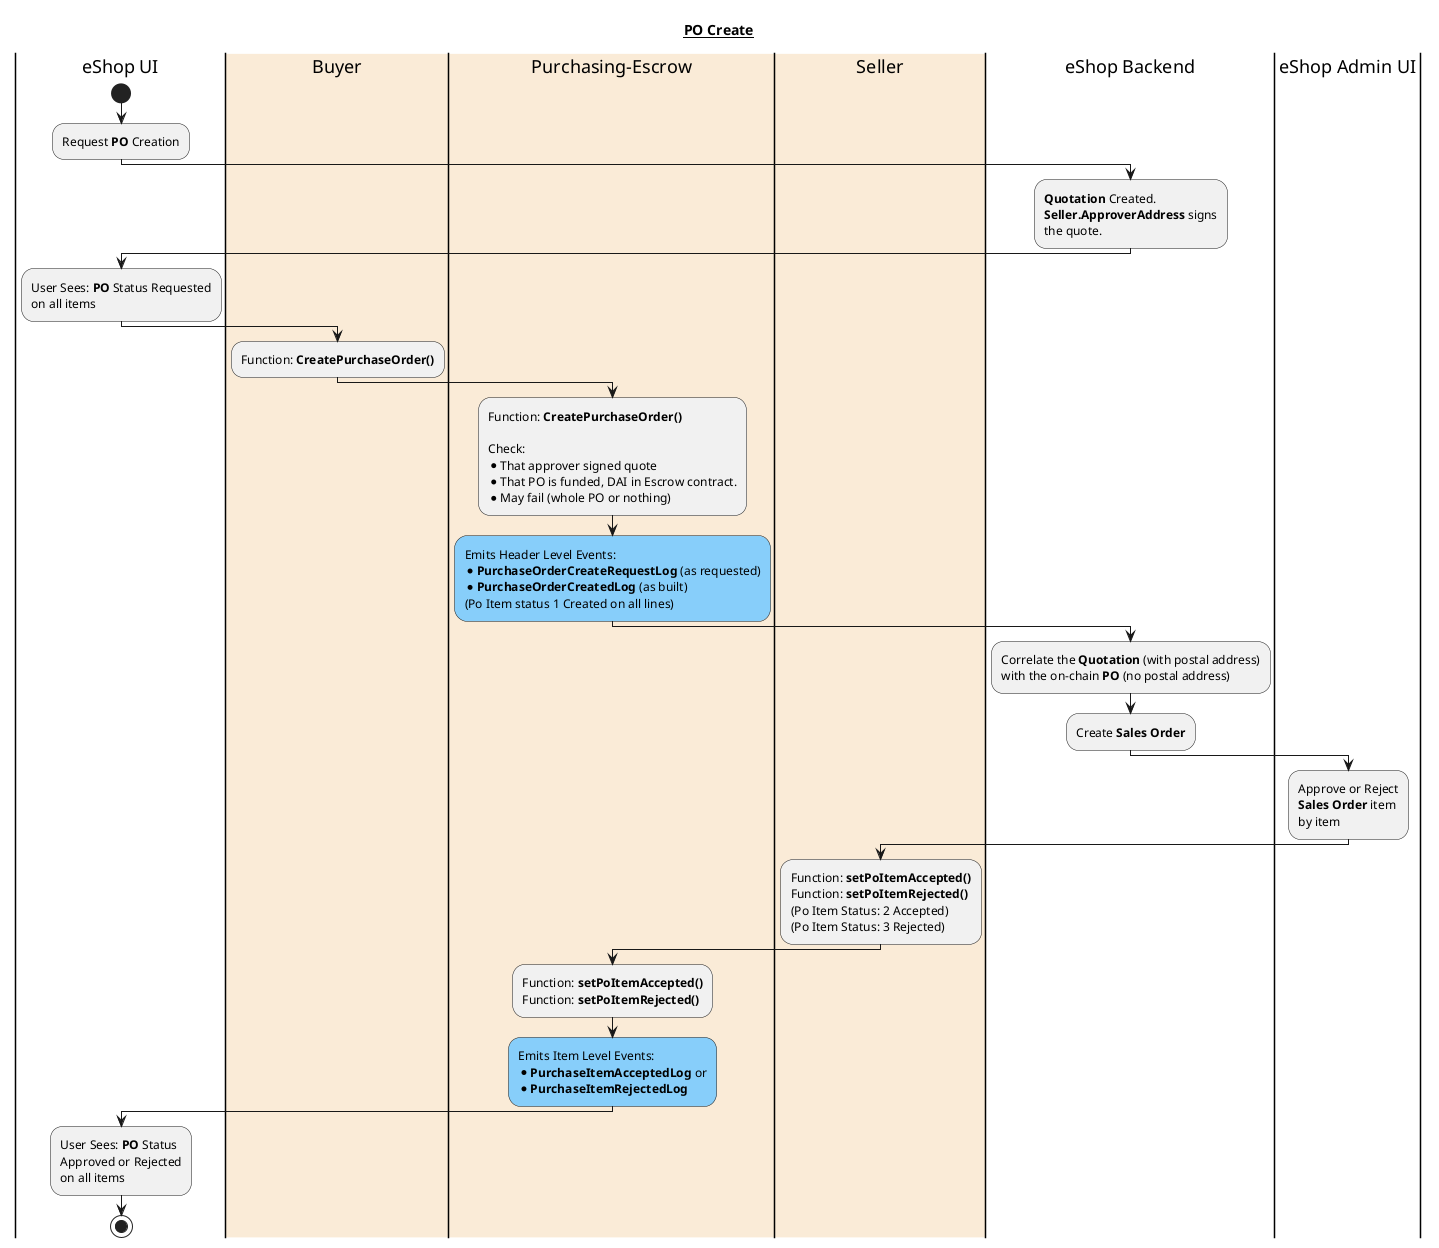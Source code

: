 ' PlantUML Diagram
@startuml
title __PO Create__
' Swimlanes
|eShop UI|
|#AntiqueWhite|Buyer| 
|#AntiqueWhite|Purchasing-Escrow| 
|#AntiqueWhite|Seller| 
|eShop Backend|
|eShop Admin UI|


|eShop UI|
start
:Request **PO** Creation;

|eShop Backend|
:**Quotation** Created.
**Seller.ApproverAddress** signs
the quote.;

|eShop UI|
:User Sees: **PO** Status Requested
on all items;

|Buyer| 
:Function: **CreatePurchaseOrder()**;

'-----------------------------------------------------------------
' Main Purchasing Creation
'-----------------------------------------------------------------
|Purchasing-Escrow| 
:Function: **CreatePurchaseOrder()**

Check:
* That approver signed quote
* That PO is funded, DAI in Escrow contract.
* May fail (whole PO or nothing);

#LightSkyBlue:Emits Header Level Events:
* **PurchaseOrderCreateRequestLog** (as requested)
* **PurchaseOrderCreatedLog** (as built)
(Po Item status 1 Created on all lines);

|eShop Backend|
:Correlate the **Quotation** (with postal address)
with the on-chain **PO** (no postal address);
:Create **Sales Order**;

|eShop Admin UI|
:Approve or Reject
**Sales Order** item
by item;

|Seller|
:Function: **setPoItemAccepted()**
Function: **setPoItemRejected()**
(Po Item Status: 2 Accepted)
(Po Item Status: 3 Rejected);

|Purchasing-Escrow|
:Function: **setPoItemAccepted()**
Function: **setPoItemRejected()**;

#LightSkyBLue:Emits Item Level Events:
* **PurchaseItemAcceptedLog** or
* **PurchaseItemRejectedLog**;

|eShop UI|
:User Sees: **PO** Status
Approved or Rejected
on all items;

stop

@enduml